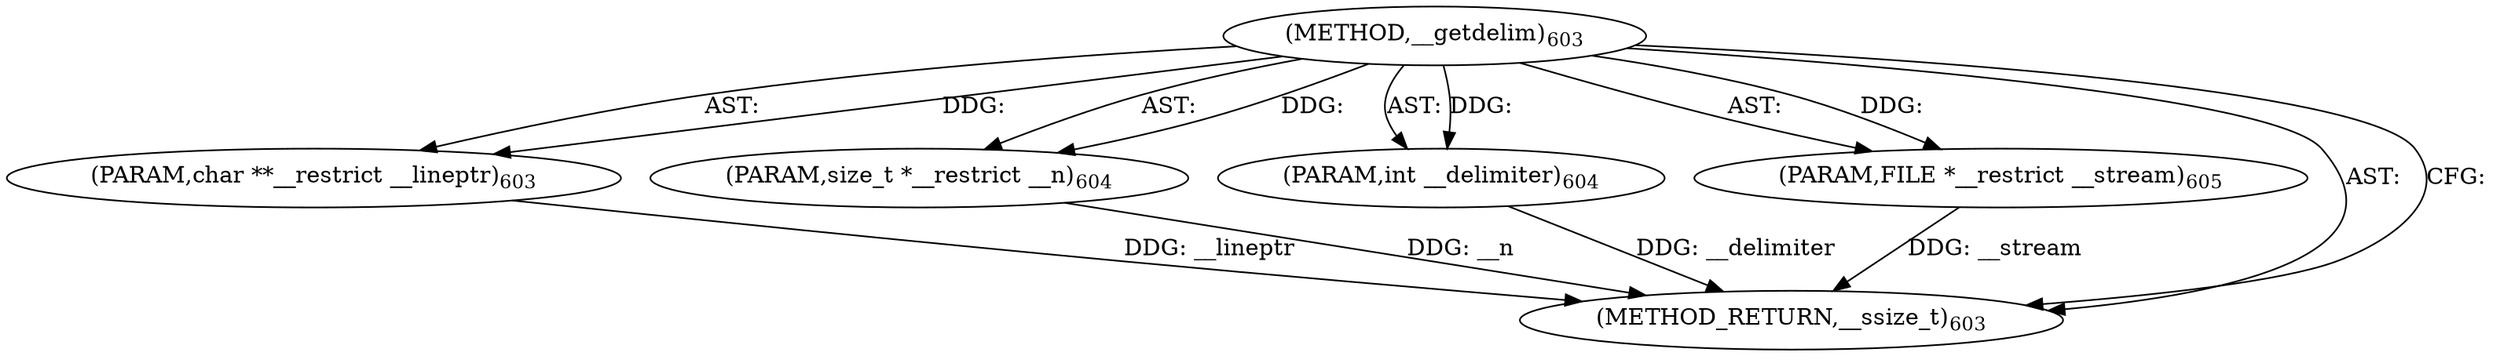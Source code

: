digraph "__getdelim" {  
"73870" [label = <(METHOD,__getdelim)<SUB>603</SUB>> ]
"73871" [label = <(PARAM,char **__restrict __lineptr)<SUB>603</SUB>> ]
"73872" [label = <(PARAM,size_t *__restrict __n)<SUB>604</SUB>> ]
"73873" [label = <(PARAM,int __delimiter)<SUB>604</SUB>> ]
"73874" [label = <(PARAM,FILE *__restrict __stream)<SUB>605</SUB>> ]
"73875" [label = <(METHOD_RETURN,__ssize_t)<SUB>603</SUB>> ]
  "73870" -> "73871"  [ label = "AST: "] 
  "73870" -> "73872"  [ label = "AST: "] 
  "73870" -> "73873"  [ label = "AST: "] 
  "73870" -> "73874"  [ label = "AST: "] 
  "73870" -> "73875"  [ label = "AST: "] 
  "73870" -> "73875"  [ label = "CFG: "] 
  "73871" -> "73875"  [ label = "DDG: __lineptr"] 
  "73872" -> "73875"  [ label = "DDG: __n"] 
  "73873" -> "73875"  [ label = "DDG: __delimiter"] 
  "73874" -> "73875"  [ label = "DDG: __stream"] 
  "73870" -> "73871"  [ label = "DDG: "] 
  "73870" -> "73872"  [ label = "DDG: "] 
  "73870" -> "73873"  [ label = "DDG: "] 
  "73870" -> "73874"  [ label = "DDG: "] 
}
